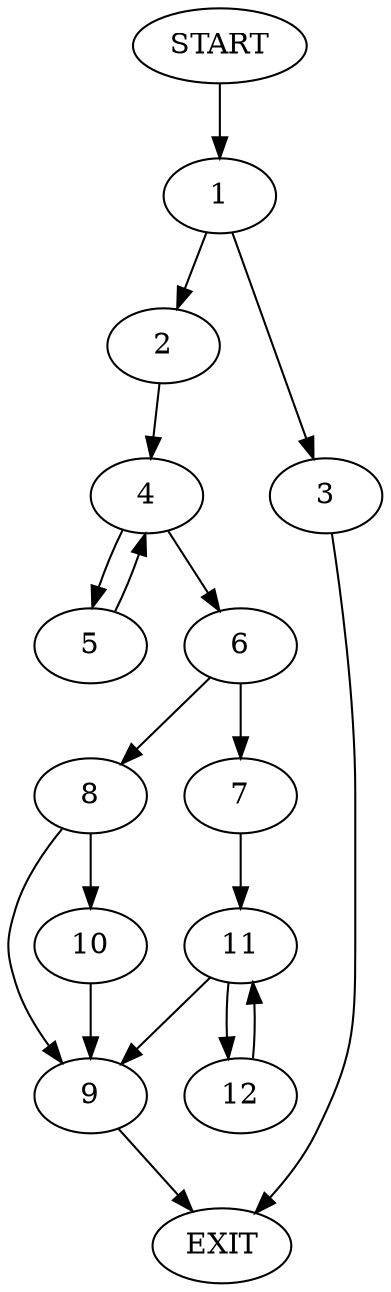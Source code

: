 digraph {
0 [label="START"]
13 [label="EXIT"]
0 -> 1
1 -> 2
1 -> 3
3 -> 13
2 -> 4
4 -> 5
4 -> 6
5 -> 4
6 -> 7
6 -> 8
8 -> 9
8 -> 10
7 -> 11
9 -> 13
10 -> 9
11 -> 9
11 -> 12
12 -> 11
}

